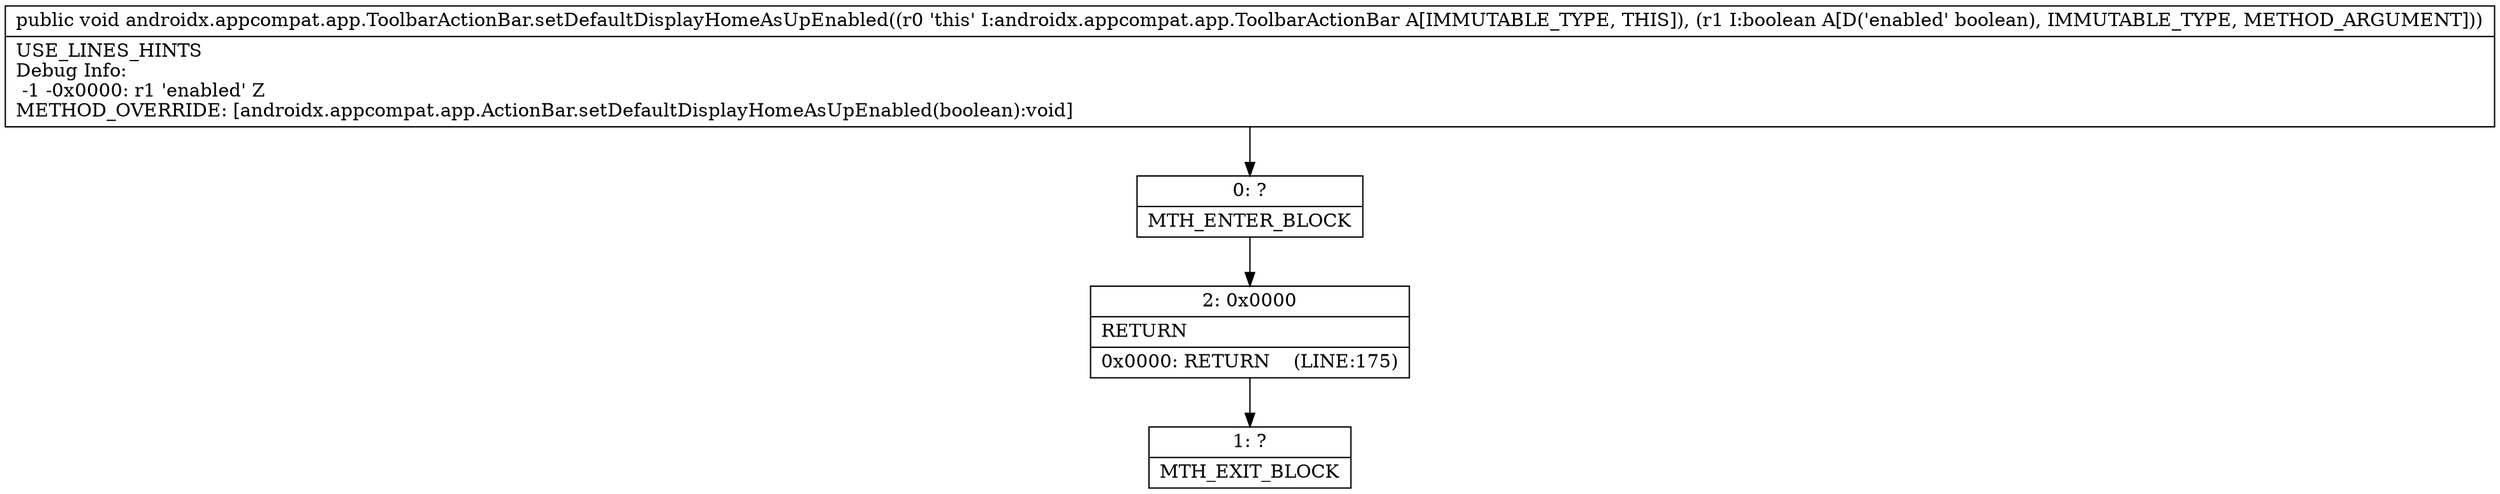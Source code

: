 digraph "CFG forandroidx.appcompat.app.ToolbarActionBar.setDefaultDisplayHomeAsUpEnabled(Z)V" {
Node_0 [shape=record,label="{0\:\ ?|MTH_ENTER_BLOCK\l}"];
Node_2 [shape=record,label="{2\:\ 0x0000|RETURN\l|0x0000: RETURN    (LINE:175)\l}"];
Node_1 [shape=record,label="{1\:\ ?|MTH_EXIT_BLOCK\l}"];
MethodNode[shape=record,label="{public void androidx.appcompat.app.ToolbarActionBar.setDefaultDisplayHomeAsUpEnabled((r0 'this' I:androidx.appcompat.app.ToolbarActionBar A[IMMUTABLE_TYPE, THIS]), (r1 I:boolean A[D('enabled' boolean), IMMUTABLE_TYPE, METHOD_ARGUMENT]))  | USE_LINES_HINTS\lDebug Info:\l  \-1 \-0x0000: r1 'enabled' Z\lMETHOD_OVERRIDE: [androidx.appcompat.app.ActionBar.setDefaultDisplayHomeAsUpEnabled(boolean):void]\l}"];
MethodNode -> Node_0;Node_0 -> Node_2;
Node_2 -> Node_1;
}

